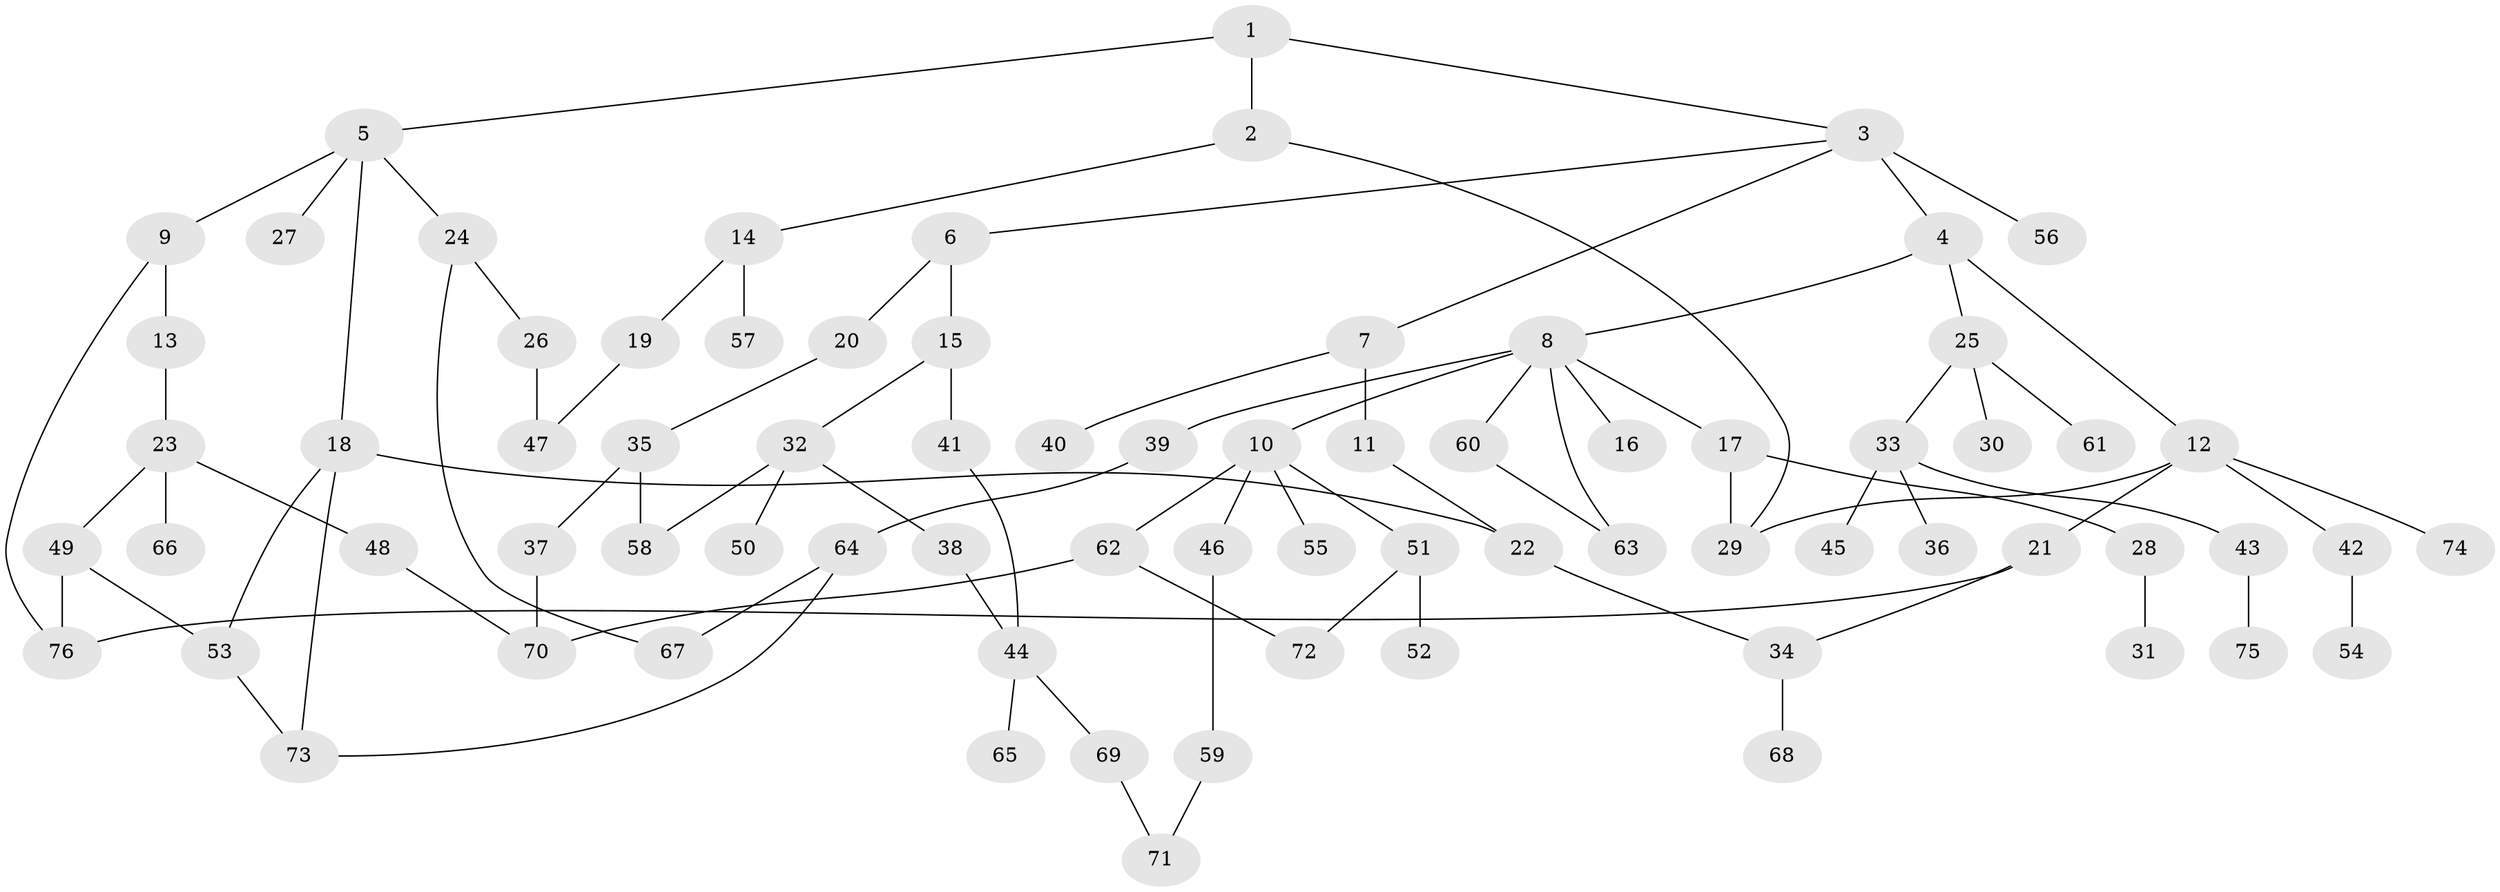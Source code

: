// Generated by graph-tools (version 1.1) at 2025/01/03/09/25 03:01:05]
// undirected, 76 vertices, 93 edges
graph export_dot {
graph [start="1"]
  node [color=gray90,style=filled];
  1;
  2;
  3;
  4;
  5;
  6;
  7;
  8;
  9;
  10;
  11;
  12;
  13;
  14;
  15;
  16;
  17;
  18;
  19;
  20;
  21;
  22;
  23;
  24;
  25;
  26;
  27;
  28;
  29;
  30;
  31;
  32;
  33;
  34;
  35;
  36;
  37;
  38;
  39;
  40;
  41;
  42;
  43;
  44;
  45;
  46;
  47;
  48;
  49;
  50;
  51;
  52;
  53;
  54;
  55;
  56;
  57;
  58;
  59;
  60;
  61;
  62;
  63;
  64;
  65;
  66;
  67;
  68;
  69;
  70;
  71;
  72;
  73;
  74;
  75;
  76;
  1 -- 2;
  1 -- 3;
  1 -- 5;
  2 -- 14;
  2 -- 29;
  3 -- 4;
  3 -- 6;
  3 -- 7;
  3 -- 56;
  4 -- 8;
  4 -- 12;
  4 -- 25;
  5 -- 9;
  5 -- 18;
  5 -- 24;
  5 -- 27;
  6 -- 15;
  6 -- 20;
  7 -- 11;
  7 -- 40;
  8 -- 10;
  8 -- 16;
  8 -- 17;
  8 -- 39;
  8 -- 60;
  8 -- 63;
  9 -- 13;
  9 -- 76;
  10 -- 46;
  10 -- 51;
  10 -- 55;
  10 -- 62;
  11 -- 22;
  12 -- 21;
  12 -- 42;
  12 -- 74;
  12 -- 29;
  13 -- 23;
  14 -- 19;
  14 -- 57;
  15 -- 32;
  15 -- 41;
  17 -- 28;
  17 -- 29;
  18 -- 53;
  18 -- 22;
  18 -- 73;
  19 -- 47;
  20 -- 35;
  21 -- 76;
  21 -- 34;
  22 -- 34;
  23 -- 48;
  23 -- 49;
  23 -- 66;
  24 -- 26;
  24 -- 67;
  25 -- 30;
  25 -- 33;
  25 -- 61;
  26 -- 47;
  28 -- 31;
  32 -- 38;
  32 -- 50;
  32 -- 58;
  33 -- 36;
  33 -- 43;
  33 -- 45;
  34 -- 68;
  35 -- 37;
  35 -- 58;
  37 -- 70;
  38 -- 44;
  39 -- 64;
  41 -- 44;
  42 -- 54;
  43 -- 75;
  44 -- 65;
  44 -- 69;
  46 -- 59;
  48 -- 70;
  49 -- 53;
  49 -- 76;
  51 -- 52;
  51 -- 72;
  53 -- 73;
  59 -- 71;
  60 -- 63;
  62 -- 70;
  62 -- 72;
  64 -- 67;
  64 -- 73;
  69 -- 71;
}
